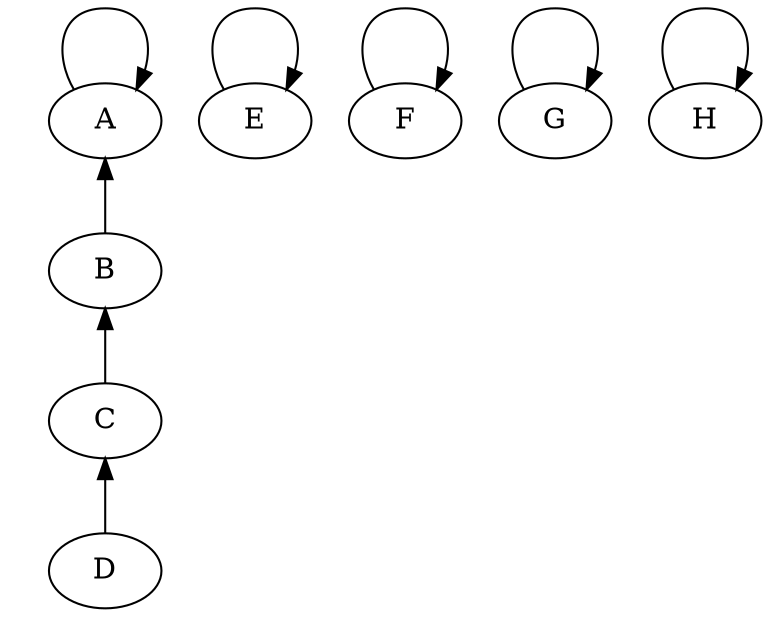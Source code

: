 digraph {
    1 [style=invisible; fixedsize=true; width=0; height=0;];
    2 [style=invisible; fixedsize=true; width=0; height=0;];
    3 [style=invisible; fixedsize=true; width=0; height=0;];
    4 [style=invisible; fixedsize=true; width=0; height=0;];
    1 -> 2 -> 3 -> 4 [syle=invisible; penwidth=0; arrowsize=0;];
    rankdir = TB;
    A:nw -> A:ne
    B:n -> A:s
    C:n -> B:s
    D:n -> C:s
    E:nw -> E:ne
    F:nw -> F:ne
    G:nw -> G:ne
    H:nw -> H:ne
    {rank = same; rankdir=LR; 1; A; E; F; G; H;}
    {rank = same; rankdir=LR; 2; B;}
    {rank = same; rankdir=LR; 3; C;}
    {rank = same; rankdir=LR; 4; D;}
}
